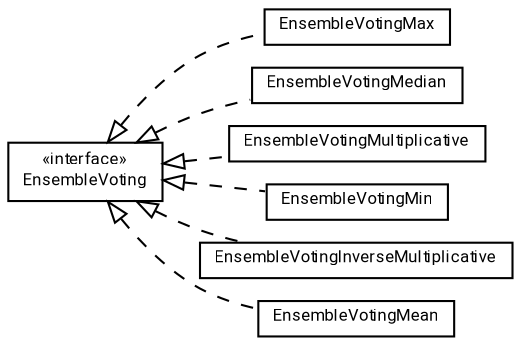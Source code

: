#!/usr/local/bin/dot
#
# Class diagram 
# Generated by UMLGraph version R5_7_2-60-g0e99a6 (http://www.spinellis.gr/umlgraph/)
#

digraph G {
	graph [fontnames="svg"]
	edge [fontname="Roboto",fontsize=7,labelfontname="Roboto",labelfontsize=7,color="black"];
	node [fontname="Roboto",fontcolor="black",fontsize=8,shape=plaintext,margin=0,width=0,height=0];
	nodesep=0.15;
	ranksep=0.25;
	rankdir=LR;
	// de.lmu.ifi.dbs.elki.utilities.ensemble.EnsembleVotingMax
	c311092 [label=<<table title="de.lmu.ifi.dbs.elki.utilities.ensemble.EnsembleVotingMax" border="0" cellborder="1" cellspacing="0" cellpadding="2" href="EnsembleVotingMax.html" target="_parent">
		<tr><td><table border="0" cellspacing="0" cellpadding="1">
		<tr><td align="center" balign="center"> <font face="Roboto">EnsembleVotingMax</font> </td></tr>
		</table></td></tr>
		</table>>, URL="EnsembleVotingMax.html"];
	// de.lmu.ifi.dbs.elki.utilities.ensemble.EnsembleVotingMedian
	c311093 [label=<<table title="de.lmu.ifi.dbs.elki.utilities.ensemble.EnsembleVotingMedian" border="0" cellborder="1" cellspacing="0" cellpadding="2" href="EnsembleVotingMedian.html" target="_parent">
		<tr><td><table border="0" cellspacing="0" cellpadding="1">
		<tr><td align="center" balign="center"> <font face="Roboto">EnsembleVotingMedian</font> </td></tr>
		</table></td></tr>
		</table>>, URL="EnsembleVotingMedian.html"];
	// de.lmu.ifi.dbs.elki.utilities.ensemble.EnsembleVotingMultiplicative
	c311095 [label=<<table title="de.lmu.ifi.dbs.elki.utilities.ensemble.EnsembleVotingMultiplicative" border="0" cellborder="1" cellspacing="0" cellpadding="2" href="EnsembleVotingMultiplicative.html" target="_parent">
		<tr><td><table border="0" cellspacing="0" cellpadding="1">
		<tr><td align="center" balign="center"> <font face="Roboto">EnsembleVotingMultiplicative</font> </td></tr>
		</table></td></tr>
		</table>>, URL="EnsembleVotingMultiplicative.html"];
	// de.lmu.ifi.dbs.elki.utilities.ensemble.EnsembleVotingMin
	c311097 [label=<<table title="de.lmu.ifi.dbs.elki.utilities.ensemble.EnsembleVotingMin" border="0" cellborder="1" cellspacing="0" cellpadding="2" href="EnsembleVotingMin.html" target="_parent">
		<tr><td><table border="0" cellspacing="0" cellpadding="1">
		<tr><td align="center" balign="center"> <font face="Roboto">EnsembleVotingMin</font> </td></tr>
		</table></td></tr>
		</table>>, URL="EnsembleVotingMin.html"];
	// de.lmu.ifi.dbs.elki.utilities.ensemble.EnsembleVotingInverseMultiplicative
	c311098 [label=<<table title="de.lmu.ifi.dbs.elki.utilities.ensemble.EnsembleVotingInverseMultiplicative" border="0" cellborder="1" cellspacing="0" cellpadding="2" href="EnsembleVotingInverseMultiplicative.html" target="_parent">
		<tr><td><table border="0" cellspacing="0" cellpadding="1">
		<tr><td align="center" balign="center"> <font face="Roboto">EnsembleVotingInverseMultiplicative</font> </td></tr>
		</table></td></tr>
		</table>>, URL="EnsembleVotingInverseMultiplicative.html"];
	// de.lmu.ifi.dbs.elki.utilities.ensemble.EnsembleVoting
	c311100 [label=<<table title="de.lmu.ifi.dbs.elki.utilities.ensemble.EnsembleVoting" border="0" cellborder="1" cellspacing="0" cellpadding="2" href="EnsembleVoting.html" target="_parent">
		<tr><td><table border="0" cellspacing="0" cellpadding="1">
		<tr><td align="center" balign="center"> &#171;interface&#187; </td></tr>
		<tr><td align="center" balign="center"> <font face="Roboto">EnsembleVoting</font> </td></tr>
		</table></td></tr>
		</table>>, URL="EnsembleVoting.html"];
	// de.lmu.ifi.dbs.elki.utilities.ensemble.EnsembleVotingMean
	c311101 [label=<<table title="de.lmu.ifi.dbs.elki.utilities.ensemble.EnsembleVotingMean" border="0" cellborder="1" cellspacing="0" cellpadding="2" href="EnsembleVotingMean.html" target="_parent">
		<tr><td><table border="0" cellspacing="0" cellpadding="1">
		<tr><td align="center" balign="center"> <font face="Roboto">EnsembleVotingMean</font> </td></tr>
		</table></td></tr>
		</table>>, URL="EnsembleVotingMean.html"];
	// de.lmu.ifi.dbs.elki.utilities.ensemble.EnsembleVotingMax implements de.lmu.ifi.dbs.elki.utilities.ensemble.EnsembleVoting
	c311100 -> c311092 [arrowtail=empty,style=dashed,dir=back,weight=9];
	// de.lmu.ifi.dbs.elki.utilities.ensemble.EnsembleVotingMedian implements de.lmu.ifi.dbs.elki.utilities.ensemble.EnsembleVoting
	c311100 -> c311093 [arrowtail=empty,style=dashed,dir=back,weight=9];
	// de.lmu.ifi.dbs.elki.utilities.ensemble.EnsembleVotingMultiplicative implements de.lmu.ifi.dbs.elki.utilities.ensemble.EnsembleVoting
	c311100 -> c311095 [arrowtail=empty,style=dashed,dir=back,weight=9];
	// de.lmu.ifi.dbs.elki.utilities.ensemble.EnsembleVotingMin implements de.lmu.ifi.dbs.elki.utilities.ensemble.EnsembleVoting
	c311100 -> c311097 [arrowtail=empty,style=dashed,dir=back,weight=9];
	// de.lmu.ifi.dbs.elki.utilities.ensemble.EnsembleVotingInverseMultiplicative implements de.lmu.ifi.dbs.elki.utilities.ensemble.EnsembleVoting
	c311100 -> c311098 [arrowtail=empty,style=dashed,dir=back,weight=9];
	// de.lmu.ifi.dbs.elki.utilities.ensemble.EnsembleVotingMean implements de.lmu.ifi.dbs.elki.utilities.ensemble.EnsembleVoting
	c311100 -> c311101 [arrowtail=empty,style=dashed,dir=back,weight=9];
}

